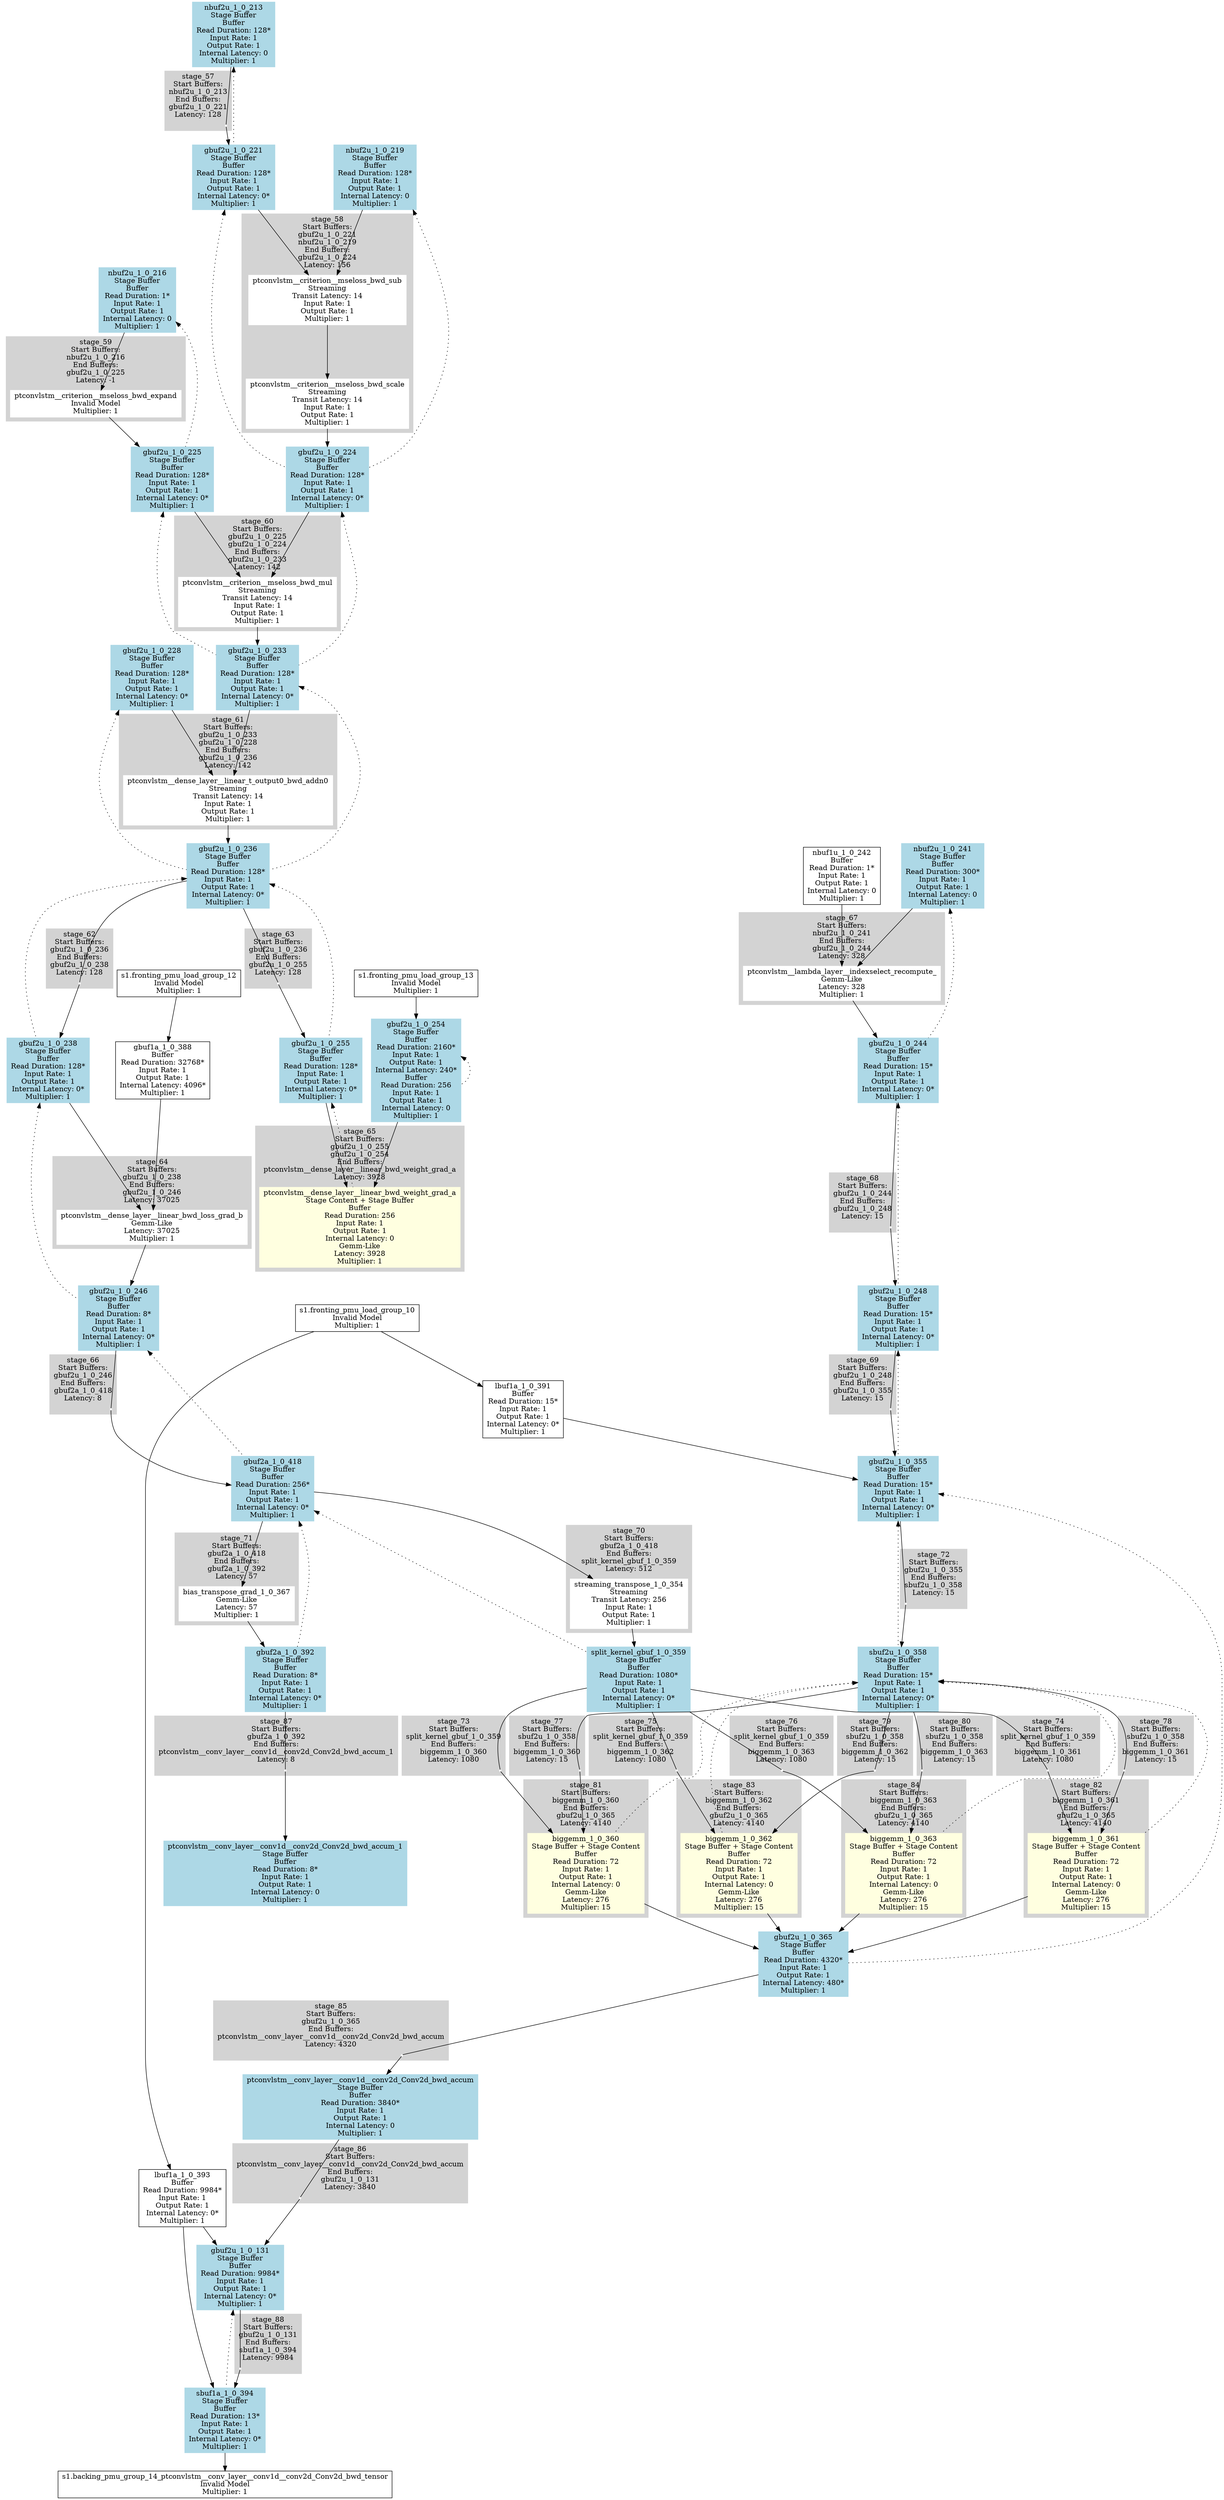 digraph {
	node [shape=box]
	subgraph cluster_stage_57 {
		node [style=filled,color=white];
		style=filled;
		color=lightgrey;
		label = "stage_57\nStart Buffers:\nnbuf2u_1_0_213\nEnd Buffers:\ngbuf2u_1_0_221\nLatency: 128";
		48 [shape=point];
	}
	 "0"->"48" [arrowhead=none];
	subgraph cluster_stage_58 {
		node [style=filled,color=white];
		style=filled;
		color=lightgrey;
		label = "stage_58\nStart Buffers:\ngbuf2u_1_0_221\nnbuf2u_1_0_219\nEnd Buffers:\ngbuf2u_1_0_224\nLatency: 156";
		7;
		6;
	}
	subgraph cluster_stage_59 {
		node [style=filled,color=white];
		style=filled;
		color=lightgrey;
		label = "stage_59\nStart Buffers:\nnbuf2u_1_0_216\nEnd Buffers:\ngbuf2u_1_0_225\nLatency: -1";
		3;
	}
	subgraph cluster_stage_60 {
		node [style=filled,color=white];
		style=filled;
		color=lightgrey;
		label = "stage_60\nStart Buffers:\ngbuf2u_1_0_225\ngbuf2u_1_0_224\nEnd Buffers:\ngbuf2u_1_0_233\nLatency: 142";
		9;
	}
	subgraph cluster_stage_61 {
		node [style=filled,color=white];
		style=filled;
		color=lightgrey;
		label = "stage_61\nStart Buffers:\ngbuf2u_1_0_233\ngbuf2u_1_0_228\nEnd Buffers:\ngbuf2u_1_0_236\nLatency: 142";
		12;
	}
	subgraph cluster_stage_62 {
		node [style=filled,color=white];
		style=filled;
		color=lightgrey;
		label = "stage_62\nStart Buffers:\ngbuf2u_1_0_236\nEnd Buffers:\ngbuf2u_1_0_238\nLatency: 128";
		49 [shape=point];
	}
	 "13"->"49" [arrowhead=none];
	subgraph cluster_stage_63 {
		node [style=filled,color=white];
		style=filled;
		color=lightgrey;
		label = "stage_63\nStart Buffers:\ngbuf2u_1_0_236\nEnd Buffers:\ngbuf2u_1_0_255\nLatency: 128";
		50 [shape=point];
	}
	 "13"->"50" [arrowhead=none];
	subgraph cluster_stage_64 {
		node [style=filled,color=white];
		style=filled;
		color=lightgrey;
		label = "stage_64\nStart Buffers:\ngbuf2u_1_0_238\nEnd Buffers:\ngbuf2u_1_0_246\nLatency: 37025";
		16;
	}
	subgraph cluster_stage_65 {
		node [style=filled,color=white];
		style=filled;
		color=lightgrey;
		label = "stage_65\nStart Buffers:\ngbuf2u_1_0_255\ngbuf2u_1_0_254\nEnd Buffers:\nptconvlstm__dense_layer__linear_bwd_weight_grad_a\nLatency: 3928";
		38;
	}
	subgraph cluster_stage_66 {
		node [style=filled,color=white];
		style=filled;
		color=lightgrey;
		label = "stage_66\nStart Buffers:\ngbuf2u_1_0_246\nEnd Buffers:\ngbuf2a_1_0_418\nLatency: 8";
		51 [shape=point];
	}
	 "18"->"51" [arrowhead=none];
	subgraph cluster_stage_67 {
		node [style=filled,color=white];
		style=filled;
		color=lightgrey;
		label = "stage_67\nStart Buffers:\nnbuf2u_1_0_241\nEnd Buffers:\ngbuf2u_1_0_244\nLatency: 328";
		20;
	}
	subgraph cluster_stage_68 {
		node [style=filled,color=white];
		style=filled;
		color=lightgrey;
		label = "stage_68\nStart Buffers:\ngbuf2u_1_0_244\nEnd Buffers:\ngbuf2u_1_0_248\nLatency: 15";
		52 [shape=point];
	}
	 "22"->"52" [arrowhead=none];
	subgraph cluster_stage_69 {
		node [style=filled,color=white];
		style=filled;
		color=lightgrey;
		label = "stage_69\nStart Buffers:\ngbuf2u_1_0_248\nEnd Buffers:\ngbuf2u_1_0_355\nLatency: 15";
		53 [shape=point];
	}
	 "23"->"53" [arrowhead=none];
	subgraph cluster_stage_70 {
		node [style=filled,color=white];
		style=filled;
		color=lightgrey;
		label = "stage_70\nStart Buffers:\ngbuf2a_1_0_418\nEnd Buffers:\nsplit_kernel_gbuf_1_0_359\nLatency: 512";
		26;
	}
	subgraph cluster_stage_71 {
		node [style=filled,color=white];
		style=filled;
		color=lightgrey;
		label = "stage_71\nStart Buffers:\ngbuf2a_1_0_418\nEnd Buffers:\ngbuf2a_1_0_392\nLatency: 57";
		27;
	}
	subgraph cluster_stage_72 {
		node [style=filled,color=white];
		style=filled;
		color=lightgrey;
		label = "stage_72\nStart Buffers:\ngbuf2u_1_0_355\nEnd Buffers:\nsbuf2u_1_0_358\nLatency: 15";
		54 [shape=point];
	}
	 "25"->"54" [arrowhead=none];
	subgraph cluster_stage_73 {
		node [style=filled,color=white];
		style=filled;
		color=lightgrey;
		label = "stage_73\nStart Buffers:\nsplit_kernel_gbuf_1_0_359\nEnd Buffers:\nbiggemm_1_0_360\nLatency: 1080";
		55 [shape=point];
	}
	 "28"->"55" [arrowhead=none];
	subgraph cluster_stage_74 {
		node [style=filled,color=white];
		style=filled;
		color=lightgrey;
		label = "stage_74\nStart Buffers:\nsplit_kernel_gbuf_1_0_359\nEnd Buffers:\nbiggemm_1_0_361\nLatency: 1080";
		56 [shape=point];
	}
	 "28"->"56" [arrowhead=none];
	subgraph cluster_stage_75 {
		node [style=filled,color=white];
		style=filled;
		color=lightgrey;
		label = "stage_75\nStart Buffers:\nsplit_kernel_gbuf_1_0_359\nEnd Buffers:\nbiggemm_1_0_362\nLatency: 1080";
		57 [shape=point];
	}
	 "28"->"57" [arrowhead=none];
	subgraph cluster_stage_76 {
		node [style=filled,color=white];
		style=filled;
		color=lightgrey;
		label = "stage_76\nStart Buffers:\nsplit_kernel_gbuf_1_0_359\nEnd Buffers:\nbiggemm_1_0_363\nLatency: 1080";
		58 [shape=point];
	}
	 "28"->"58" [arrowhead=none];
	subgraph cluster_stage_77 {
		node [style=filled,color=white];
		style=filled;
		color=lightgrey;
		label = "stage_77\nStart Buffers:\nsbuf2u_1_0_358\nEnd Buffers:\nbiggemm_1_0_360\nLatency: 15";
		59 [shape=point];
	}
	 "29"->"59" [arrowhead=none];
	subgraph cluster_stage_78 {
		node [style=filled,color=white];
		style=filled;
		color=lightgrey;
		label = "stage_78\nStart Buffers:\nsbuf2u_1_0_358\nEnd Buffers:\nbiggemm_1_0_361\nLatency: 15";
		60 [shape=point];
	}
	 "29"->"60" [arrowhead=none];
	subgraph cluster_stage_79 {
		node [style=filled,color=white];
		style=filled;
		color=lightgrey;
		label = "stage_79\nStart Buffers:\nsbuf2u_1_0_358\nEnd Buffers:\nbiggemm_1_0_362\nLatency: 15";
		61 [shape=point];
	}
	 "29"->"61" [arrowhead=none];
	subgraph cluster_stage_80 {
		node [style=filled,color=white];
		style=filled;
		color=lightgrey;
		label = "stage_80\nStart Buffers:\nsbuf2u_1_0_358\nEnd Buffers:\nbiggemm_1_0_363\nLatency: 15";
		62 [shape=point];
	}
	 "29"->"62" [arrowhead=none];
	subgraph cluster_stage_81 {
		node [style=filled,color=white];
		style=filled;
		color=lightgrey;
		label = "stage_81\nStart Buffers:\nbiggemm_1_0_360\nEnd Buffers:\ngbuf2u_1_0_365\nLatency: 4140";
		30;
	}
	subgraph cluster_stage_82 {
		node [style=filled,color=white];
		style=filled;
		color=lightgrey;
		label = "stage_82\nStart Buffers:\nbiggemm_1_0_361\nEnd Buffers:\ngbuf2u_1_0_365\nLatency: 4140";
		31;
	}
	subgraph cluster_stage_83 {
		node [style=filled,color=white];
		style=filled;
		color=lightgrey;
		label = "stage_83\nStart Buffers:\nbiggemm_1_0_362\nEnd Buffers:\ngbuf2u_1_0_365\nLatency: 4140";
		32;
	}
	subgraph cluster_stage_84 {
		node [style=filled,color=white];
		style=filled;
		color=lightgrey;
		label = "stage_84\nStart Buffers:\nbiggemm_1_0_363\nEnd Buffers:\ngbuf2u_1_0_365\nLatency: 4140";
		33;
	}
	subgraph cluster_stage_85 {
		node [style=filled,color=white];
		style=filled;
		color=lightgrey;
		label = "stage_85\nStart Buffers:\ngbuf2u_1_0_365\nEnd Buffers:\nptconvlstm__conv_layer__conv1d__conv2d_Conv2d_bwd_accum\nLatency: 4320";
		63 [shape=point];
	}
	 "34"->"63" [arrowhead=none];
	subgraph cluster_stage_86 {
		node [style=filled,color=white];
		style=filled;
		color=lightgrey;
		label = "stage_86\nStart Buffers:\nptconvlstm__conv_layer__conv1d__conv2d_Conv2d_bwd_accum\nEnd Buffers:\ngbuf2u_1_0_131\nLatency: 3840";
		64 [shape=point];
	}
	 "35"->"64" [arrowhead=none];
	subgraph cluster_stage_87 {
		node [style=filled,color=white];
		style=filled;
		color=lightgrey;
		label = "stage_87\nStart Buffers:\ngbuf2a_1_0_392\nEnd Buffers:\nptconvlstm__conv_layer__conv1d__conv2d_Conv2d_bwd_accum_1\nLatency: 8";
		65 [shape=point];
	}
	 "36"->"65" [arrowhead=none];
	subgraph cluster_stage_88 {
		node [style=filled,color=white];
		style=filled;
		color=lightgrey;
		label = "stage_88\nStart Buffers:\ngbuf2u_1_0_131\nEnd Buffers:\nsbuf1a_1_0_394\nLatency: 9984";
		66 [shape=point];
	}
	 "39"->"66" [arrowhead=none];
	"0" [label= "nbuf2u_1_0_213\nStage Buffer\nBuffer\nRead Duration: 128*\nInput Rate: 1\nOutput Rate: 1\nInternal Latency: 0\nMultiplier: 1",style=filled,color=lightblue];
	"1" [label= "gbuf2u_1_0_221\nStage Buffer\nBuffer\nRead Duration: 128*\nInput Rate: 1\nOutput Rate: 1\nInternal Latency: 0*\nMultiplier: 1",style=filled,color=lightblue];
	 "48"->"1";
	 "0"->"1" [style=dotted, dir=back];
	"2" [label= "nbuf2u_1_0_216\nStage Buffer\nBuffer\nRead Duration: 1*\nInput Rate: 1\nOutput Rate: 1\nInternal Latency: 0\nMultiplier: 1",style=filled,color=lightblue];
	"3" [label= "ptconvlstm__criterion__mseloss_bwd_expand\nInvalid Model\nMultiplier: 1"];
	 "2"->"3";
	"4" [label= "gbuf2u_1_0_225\nStage Buffer\nBuffer\nRead Duration: 128*\nInput Rate: 1\nOutput Rate: 1\nInternal Latency: 0*\nMultiplier: 1",style=filled,color=lightblue];
	 "3"->"4";
	 "2"->"4" [style=dotted, dir=back];
	"5" [label= "nbuf2u_1_0_219\nStage Buffer\nBuffer\nRead Duration: 128*\nInput Rate: 1\nOutput Rate: 1\nInternal Latency: 0\nMultiplier: 1",style=filled,color=lightblue];
	"6" [label= "ptconvlstm__criterion__mseloss_bwd_sub\nStreaming\nTransit Latency: 14\nInput Rate: 1\nOutput Rate: 1\nMultiplier: 1"];
	 "5"->"6";
	 "1"->"6";
	"7" [label= "ptconvlstm__criterion__mseloss_bwd_scale\nStreaming\nTransit Latency: 14\nInput Rate: 1\nOutput Rate: 1\nMultiplier: 1"];
	 "6"->"7";
	"8" [label= "gbuf2u_1_0_224\nStage Buffer\nBuffer\nRead Duration: 128*\nInput Rate: 1\nOutput Rate: 1\nInternal Latency: 0*\nMultiplier: 1",style=filled,color=lightblue];
	 "7"->"8";
	 "5"->"8" [style=dotted, dir=back];
	 "1"->"8" [style=dotted, dir=back];
	"9" [label= "ptconvlstm__criterion__mseloss_bwd_mul\nStreaming\nTransit Latency: 14\nInput Rate: 1\nOutput Rate: 1\nMultiplier: 1"];
	 "8"->"9";
	 "4"->"9";
	"10" [label= "gbuf2u_1_0_233\nStage Buffer\nBuffer\nRead Duration: 128*\nInput Rate: 1\nOutput Rate: 1\nInternal Latency: 0*\nMultiplier: 1",style=filled,color=lightblue];
	 "9"->"10";
	 "8"->"10" [style=dotted, dir=back];
	 "4"->"10" [style=dotted, dir=back];
	"11" [label= "gbuf2u_1_0_228\nStage Buffer\nBuffer\nRead Duration: 128*\nInput Rate: 1\nOutput Rate: 1\nInternal Latency: 0*\nMultiplier: 1",style=filled,color=lightblue];
	"12" [label= "ptconvlstm__dense_layer__linear_t_output0_bwd_addn0\nStreaming\nTransit Latency: 14\nInput Rate: 1\nOutput Rate: 1\nMultiplier: 1"];
	 "11"->"12";
	 "10"->"12";
	"13" [label= "gbuf2u_1_0_236\nStage Buffer\nBuffer\nRead Duration: 128*\nInput Rate: 1\nOutput Rate: 1\nInternal Latency: 0*\nMultiplier: 1",style=filled,color=lightblue];
	 "12"->"13";
	 "11"->"13" [style=dotted, dir=back];
	 "10"->"13" [style=dotted, dir=back];
	"14" [label= "gbuf2u_1_0_238\nStage Buffer\nBuffer\nRead Duration: 128*\nInput Rate: 1\nOutput Rate: 1\nInternal Latency: 0*\nMultiplier: 1",style=filled,color=lightblue];
	 "49"->"14";
	 "13"->"14" [style=dotted, dir=back];
	"15" [label= "gbuf2u_1_0_255\nStage Buffer\nBuffer\nRead Duration: 128*\nInput Rate: 1\nOutput Rate: 1\nInternal Latency: 0*\nMultiplier: 1",style=filled,color=lightblue];
	 "50"->"15";
	 "13"->"15" [style=dotted, dir=back];
	"16" [label= "ptconvlstm__dense_layer__linear_bwd_loss_grad_b\nGemm-Like\nLatency: 37025\nMultiplier: 1"];
	 "14"->"16";
	 "17"->"16";
	"17" [label= "gbuf1a_1_0_388\nBuffer\nRead Duration: 32768*\nInput Rate: 1\nOutput Rate: 1\nInternal Latency: 4096*\nMultiplier: 1"];
	 "45"->"17";
	"18" [label= "gbuf2u_1_0_246\nStage Buffer\nBuffer\nRead Duration: 8*\nInput Rate: 1\nOutput Rate: 1\nInternal Latency: 0*\nMultiplier: 1",style=filled,color=lightblue];
	 "16"->"18";
	 "14"->"18" [style=dotted, dir=back];
	"19" [label= "nbuf2u_1_0_241\nStage Buffer\nBuffer\nRead Duration: 300*\nInput Rate: 1\nOutput Rate: 1\nInternal Latency: 0\nMultiplier: 1",style=filled,color=lightblue];
	"20" [label= "ptconvlstm__lambda_layer__indexselect_recompute_\nGemm-Like\nLatency: 328\nMultiplier: 1"];
	 "19"->"20";
	 "21"->"20";
	"21" [label= "nbuf1u_1_0_242\nBuffer\nRead Duration: 1*\nInput Rate: 1\nOutput Rate: 1\nInternal Latency: 0\nMultiplier: 1"];
	"22" [label= "gbuf2u_1_0_244\nStage Buffer\nBuffer\nRead Duration: 15*\nInput Rate: 1\nOutput Rate: 1\nInternal Latency: 0*\nMultiplier: 1",style=filled,color=lightblue];
	 "20"->"22";
	 "19"->"22" [style=dotted, dir=back];
	"23" [label= "gbuf2u_1_0_248\nStage Buffer\nBuffer\nRead Duration: 15*\nInput Rate: 1\nOutput Rate: 1\nInternal Latency: 0*\nMultiplier: 1",style=filled,color=lightblue];
	 "52"->"23";
	 "22"->"23" [style=dotted, dir=back];
	"24" [label= "gbuf2a_1_0_418\nStage Buffer\nBuffer\nRead Duration: 256*\nInput Rate: 1\nOutput Rate: 1\nInternal Latency: 0*\nMultiplier: 1",style=filled,color=lightblue];
	 "51"->"24";
	 "18"->"24" [style=dotted, dir=back];
	"25" [label= "gbuf2u_1_0_355\nStage Buffer\nBuffer\nRead Duration: 15*\nInput Rate: 1\nOutput Rate: 1\nInternal Latency: 0*\nMultiplier: 1",style=filled,color=lightblue];
	 "53"->"25";
	 "43"->"25";
	 "23"->"25" [style=dotted, dir=back];
	"26" [label= "streaming_transpose_1_0_354\nStreaming\nTransit Latency: 256\nInput Rate: 1\nOutput Rate: 1\nMultiplier: 1"];
	 "24"->"26";
	"27" [label= "bias_transpose_grad_1_0_367\nGemm-Like\nLatency: 57\nMultiplier: 1"];
	 "24"->"27";
	"28" [label= "split_kernel_gbuf_1_0_359\nStage Buffer\nBuffer\nRead Duration: 1080*\nInput Rate: 1\nOutput Rate: 1\nInternal Latency: 0*\nMultiplier: 1",style=filled,color=lightblue];
	 "26"->"28";
	 "24"->"28" [style=dotted, dir=back];
	"29" [label= "sbuf2u_1_0_358\nStage Buffer\nBuffer\nRead Duration: 15*\nInput Rate: 1\nOutput Rate: 1\nInternal Latency: 0*\nMultiplier: 1",style=filled,color=lightblue];
	 "54"->"29";
	 "25"->"29" [style=dotted, dir=back];
	"30" [label= "biggemm_1_0_360\nStage Buffer + Stage Content\nBuffer\nRead Duration: 72\nInput Rate: 1\nOutput Rate: 1\nInternal Latency: 0\nGemm-Like\nLatency: 276\nMultiplier: 15",style=filled,color=lightyellow];
	 "59"->"30";
	 "55"->"30";
	 "29"->"30" [style=dotted, dir=back];
	"31" [label= "biggemm_1_0_361\nStage Buffer + Stage Content\nBuffer\nRead Duration: 72\nInput Rate: 1\nOutput Rate: 1\nInternal Latency: 0\nGemm-Like\nLatency: 276\nMultiplier: 15",style=filled,color=lightyellow];
	 "60"->"31";
	 "56"->"31";
	 "29"->"31" [style=dotted, dir=back];
	"32" [label= "biggemm_1_0_362\nStage Buffer + Stage Content\nBuffer\nRead Duration: 72\nInput Rate: 1\nOutput Rate: 1\nInternal Latency: 0\nGemm-Like\nLatency: 276\nMultiplier: 15",style=filled,color=lightyellow];
	 "61"->"32";
	 "57"->"32";
	 "29"->"32" [style=dotted, dir=back];
	"33" [label= "biggemm_1_0_363\nStage Buffer + Stage Content\nBuffer\nRead Duration: 72\nInput Rate: 1\nOutput Rate: 1\nInternal Latency: 0\nGemm-Like\nLatency: 276\nMultiplier: 15",style=filled,color=lightyellow];
	 "62"->"33";
	 "58"->"33";
	 "29"->"33" [style=dotted, dir=back];
	"34" [label= "gbuf2u_1_0_365\nStage Buffer\nBuffer\nRead Duration: 4320*\nInput Rate: 1\nOutput Rate: 1\nInternal Latency: 480*\nMultiplier: 1",style=filled,color=lightblue];
	 "30"->"34";
	 "31"->"34";
	 "32"->"34";
	 "33"->"34";
	 "25"->"34" [style=dotted, dir=back];
	"35" [label= "ptconvlstm__conv_layer__conv1d__conv2d_Conv2d_bwd_accum\nStage Buffer\nBuffer\nRead Duration: 3840*\nInput Rate: 1\nOutput Rate: 1\nInternal Latency: 0\nMultiplier: 1",style=filled,color=lightblue];
	 "63"->"35";
	"36" [label= "gbuf2a_1_0_392\nStage Buffer\nBuffer\nRead Duration: 8*\nInput Rate: 1\nOutput Rate: 1\nInternal Latency: 0*\nMultiplier: 1",style=filled,color=lightblue];
	 "27"->"36";
	 "24"->"36" [style=dotted, dir=back];
	"37" [label= "ptconvlstm__conv_layer__conv1d__conv2d_Conv2d_bwd_accum_1\nStage Buffer\nBuffer\nRead Duration: 8*\nInput Rate: 1\nOutput Rate: 1\nInternal Latency: 0\nMultiplier: 1",style=filled,color=lightblue];
	 "65"->"37";
	"38" [label= "ptconvlstm__dense_layer__linear_bwd_weight_grad_a\nStage Content + Stage Buffer\nBuffer\nRead Duration: 256\nInput Rate: 1\nOutput Rate: 1\nInternal Latency: 0\nGemm-Like\nLatency: 3928\nMultiplier: 1",style=filled,color=lightyellow];
	 "15"->"38";
	 "42"->"38";
	 "15"->"38" [style=dotted, dir=back];
	"39" [label= "gbuf2u_1_0_131\nStage Buffer\nBuffer\nRead Duration: 9984*\nInput Rate: 1\nOutput Rate: 1\nInternal Latency: 0*\nMultiplier: 1",style=filled,color=lightblue];
	 "64"->"39";
	 "44"->"39";
	"40" [label= "sbuf1a_1_0_394\nStage Buffer\nBuffer\nRead Duration: 13*\nInput Rate: 1\nOutput Rate: 1\nInternal Latency: 0*\nMultiplier: 1",style=filled,color=lightblue];
	 "66"->"40";
	 "44"->"40";
	 "39"->"40" [style=dotted, dir=back];
	"41" [label= "s1.backing_pmu_group_14_ptconvlstm__conv_layer__conv1d__conv2d_Conv2d_bwd_tensor\nInvalid Model\nMultiplier: 1"];
	 "40"->"41";
	"42" [label= "gbuf2u_1_0_254\nStage Buffer\nBuffer\nRead Duration: 2160*\nInput Rate: 1\nOutput Rate: 1\nInternal Latency: 240*\nBuffer\nRead Duration: 256\nInput Rate: 1\nOutput Rate: 1\nInternal Latency: 0\nMultiplier: 1",style=filled,color=lightblue];
	 "47"->"42";
	 "42"->"42" [style=dotted, dir=back];
	"43" [label= "lbuf1a_1_0_391\nBuffer\nRead Duration: 15*\nInput Rate: 1\nOutput Rate: 1\nInternal Latency: 0*\nMultiplier: 1"];
	 "46"->"43";
	"44" [label= "lbuf1a_1_0_393\nBuffer\nRead Duration: 9984*\nInput Rate: 1\nOutput Rate: 1\nInternal Latency: 0*\nMultiplier: 1"];
	 "46"->"44";
	"45" [label= "s1.fronting_pmu_load_group_12\nInvalid Model\nMultiplier: 1"];
	"46" [label= "s1.fronting_pmu_load_group_10\nInvalid Model\nMultiplier: 1"];
	"47" [label= "s1.fronting_pmu_load_group_13\nInvalid Model\nMultiplier: 1"];
}
